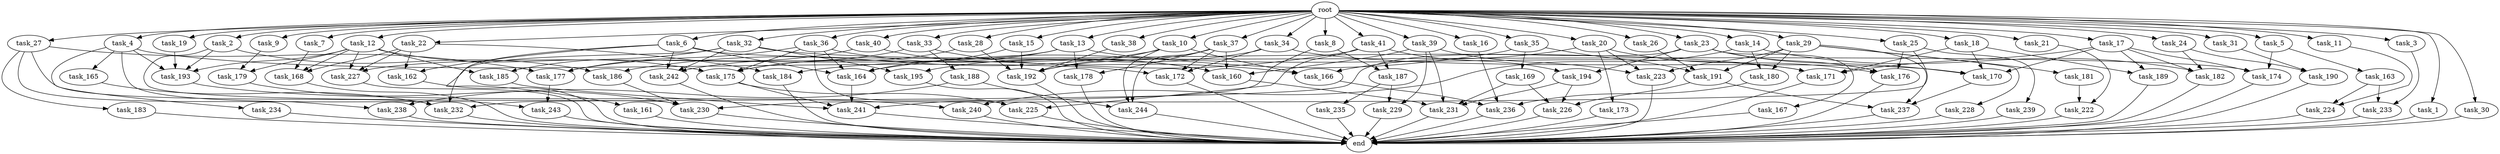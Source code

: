 digraph G {
  task_189 [size="111669149.696000"];
  task_171 [size="1829656068.096000"];
  task_32 [size="1.024000"];
  task_191 [size="1382979469.312000"];
  task_27 [size="1.024000"];
  task_4 [size="1.024000"];
  task_2 [size="1.024000"];
  task_13 [size="1.024000"];
  task_224 [size="858993459.200000"];
  task_186 [size="627065225.216000"];
  task_41 [size="1.024000"];
  task_177 [size="1151051235.328000"];
  task_228 [size="309237645.312000"];
  task_223 [size="1142461300.736000"];
  task_6 [size="1.024000"];
  task_9 [size="1.024000"];
  task_20 [size="1.024000"];
  task_227 [size="1589137899.520000"];
  task_241 [size="1022202216.448000"];
  task_188 [size="549755813.888000"];
  task_164 [size="1065151889.408000"];
  task_231 [size="1279900254.208000"];
  task_183 [size="420906795.008000"];
  task_31 [size="1.024000"];
  task_234 [size="137438953.472000"];
  task_230 [size="1314259992.576000"];
  task_16 [size="1.024000"];
  task_185 [size="1554778161.152000"];
  task_239 [size="137438953.472000"];
  task_175 [size="2327872274.432000"];
  task_243 [size="687194767.360000"];
  task_40 [size="1.024000"];
  task_170 [size="1357209665.536000"];
  task_15 [size="1.024000"];
  task_10 [size="1.024000"];
  task_173 [size="695784701.952000"];
  task_29 [size="1.024000"];
  task_222 [size="446676598.784000"];
  task_240 [size="627065225.216000"];
  task_162 [size="111669149.696000"];
  task_235 [size="420906795.008000"];
  task_190 [size="523986010.112000"];
  task_237 [size="420906795.008000"];
  task_26 [size="1.024000"];
  task_25 [size="1.024000"];
  end [size="0.000000"];
  task_169 [size="214748364.800000"];
  task_7 [size="1.024000"];
  task_14 [size="1.024000"];
  task_180 [size="386547056.640000"];
  task_18 [size="1.024000"];
  task_12 [size="1.024000"];
  task_36 [size="1.024000"];
  task_33 [size="1.024000"];
  task_182 [size="463856467.968000"];
  task_242 [size="1486058684.416000"];
  task_24 [size="1.024000"];
  task_229 [size="558345748.480000"];
  task_236 [size="489626271.744000"];
  task_167 [size="695784701.952000"];
  task_184 [size="455266533.376000"];
  task_174 [size="575525617.664000"];
  task_21 [size="1.024000"];
  task_37 [size="1.024000"];
  task_244 [size="1958505086.976000"];
  task_187 [size="841813590.016000"];
  task_23 [size="1.024000"];
  task_176 [size="1529008357.376000"];
  root [size="0.000000"];
  task_5 [size="1.024000"];
  task_195 [size="1408749273.088000"];
  task_193 [size="1769526525.952000"];
  task_11 [size="1.024000"];
  task_194 [size="1116691496.960000"];
  task_179 [size="1116691496.960000"];
  task_161 [size="77309411.328000"];
  task_3 [size="1.024000"];
  task_166 [size="1795296329.728000"];
  task_19 [size="1.024000"];
  task_225 [size="1331439861.760000"];
  task_39 [size="1.024000"];
  task_232 [size="2113123909.632000"];
  task_22 [size="1.024000"];
  task_28 [size="1.024000"];
  task_165 [size="137438953.472000"];
  task_34 [size="1.024000"];
  task_233 [size="446676598.784000"];
  task_226 [size="481036337.152000"];
  task_17 [size="1.024000"];
  task_168 [size="944892805.120000"];
  task_192 [size="1700807049.216000"];
  task_178 [size="1717986918.400000"];
  task_1 [size="1.024000"];
  task_160 [size="1726576852.992000"];
  task_181 [size="309237645.312000"];
  task_172 [size="1546188226.560000"];
  task_35 [size="1.024000"];
  task_163 [size="420906795.008000"];
  task_30 [size="1.024000"];
  task_38 [size="1.024000"];
  task_238 [size="970662608.896000"];
  task_8 [size="1.024000"];

  task_189 -> end [size="1.000000"];
  task_171 -> end [size="1.000000"];
  task_32 -> task_232 [size="838860800.000000"];
  task_32 -> task_195 [size="838860800.000000"];
  task_32 -> task_242 [size="838860800.000000"];
  task_32 -> task_185 [size="838860800.000000"];
  task_32 -> task_171 [size="838860800.000000"];
  task_191 -> task_237 [size="33554432.000000"];
  task_191 -> task_226 [size="33554432.000000"];
  task_27 -> task_232 [size="411041792.000000"];
  task_27 -> task_183 [size="411041792.000000"];
  task_27 -> task_238 [size="411041792.000000"];
  task_27 -> task_177 [size="411041792.000000"];
  task_4 -> task_243 [size="134217728.000000"];
  task_4 -> task_193 [size="134217728.000000"];
  task_4 -> task_234 [size="134217728.000000"];
  task_4 -> task_172 [size="134217728.000000"];
  task_4 -> task_165 [size="134217728.000000"];
  task_2 -> task_230 [size="75497472.000000"];
  task_2 -> task_186 [size="75497472.000000"];
  task_2 -> task_193 [size="75497472.000000"];
  task_13 -> task_175 [size="838860800.000000"];
  task_13 -> task_227 [size="838860800.000000"];
  task_13 -> task_171 [size="838860800.000000"];
  task_13 -> task_178 [size="838860800.000000"];
  task_224 -> end [size="1.000000"];
  task_186 -> task_230 [size="536870912.000000"];
  task_41 -> task_187 [size="411041792.000000"];
  task_41 -> task_194 [size="411041792.000000"];
  task_41 -> task_184 [size="411041792.000000"];
  task_41 -> task_225 [size="411041792.000000"];
  task_177 -> task_243 [size="536870912.000000"];
  task_228 -> end [size="1.000000"];
  task_223 -> end [size="1.000000"];
  task_6 -> task_161 [size="75497472.000000"];
  task_6 -> task_242 [size="75497472.000000"];
  task_6 -> task_162 [size="75497472.000000"];
  task_6 -> task_174 [size="75497472.000000"];
  task_6 -> task_164 [size="75497472.000000"];
  task_9 -> task_179 [size="411041792.000000"];
  task_20 -> task_223 [size="679477248.000000"];
  task_20 -> task_176 [size="679477248.000000"];
  task_20 -> task_166 [size="679477248.000000"];
  task_20 -> task_173 [size="679477248.000000"];
  task_227 -> end [size="1.000000"];
  task_241 -> end [size="1.000000"];
  task_188 -> task_238 [size="536870912.000000"];
  task_188 -> task_244 [size="536870912.000000"];
  task_164 -> task_241 [size="301989888.000000"];
  task_231 -> end [size="1.000000"];
  task_183 -> end [size="1.000000"];
  task_31 -> task_190 [size="209715200.000000"];
  task_234 -> end [size="1.000000"];
  task_230 -> end [size="1.000000"];
  task_16 -> task_236 [size="134217728.000000"];
  task_185 -> task_241 [size="75497472.000000"];
  task_239 -> end [size="1.000000"];
  task_175 -> task_241 [size="209715200.000000"];
  task_175 -> task_225 [size="209715200.000000"];
  task_243 -> end [size="1.000000"];
  task_40 -> task_160 [size="33554432.000000"];
  task_40 -> task_177 [size="33554432.000000"];
  task_170 -> task_237 [size="75497472.000000"];
  task_15 -> task_192 [size="75497472.000000"];
  task_15 -> task_164 [size="75497472.000000"];
  task_10 -> task_192 [size="536870912.000000"];
  task_10 -> task_186 [size="536870912.000000"];
  task_10 -> task_244 [size="536870912.000000"];
  task_10 -> task_166 [size="536870912.000000"];
  task_173 -> end [size="1.000000"];
  task_29 -> task_223 [size="301989888.000000"];
  task_29 -> task_191 [size="301989888.000000"];
  task_29 -> task_237 [size="301989888.000000"];
  task_29 -> task_180 [size="301989888.000000"];
  task_29 -> task_181 [size="301989888.000000"];
  task_29 -> task_228 [size="301989888.000000"];
  task_222 -> end [size="1.000000"];
  task_240 -> end [size="1.000000"];
  task_162 -> end [size="1.000000"];
  task_235 -> end [size="1.000000"];
  task_190 -> end [size="1.000000"];
  task_237 -> end [size="1.000000"];
  task_26 -> task_191 [size="838860800.000000"];
  task_25 -> task_230 [size="134217728.000000"];
  task_25 -> task_176 [size="134217728.000000"];
  task_25 -> task_239 [size="134217728.000000"];
  task_169 -> task_231 [size="301989888.000000"];
  task_169 -> task_226 [size="301989888.000000"];
  task_7 -> task_168 [size="209715200.000000"];
  task_14 -> task_240 [size="75497472.000000"];
  task_14 -> task_180 [size="75497472.000000"];
  task_14 -> task_182 [size="75497472.000000"];
  task_180 -> task_236 [size="209715200.000000"];
  task_18 -> task_189 [size="33554432.000000"];
  task_18 -> task_170 [size="33554432.000000"];
  task_18 -> task_171 [size="33554432.000000"];
  task_12 -> task_175 [size="679477248.000000"];
  task_12 -> task_185 [size="679477248.000000"];
  task_12 -> task_179 [size="679477248.000000"];
  task_12 -> task_227 [size="679477248.000000"];
  task_12 -> task_193 [size="679477248.000000"];
  task_12 -> task_168 [size="679477248.000000"];
  task_36 -> task_175 [size="679477248.000000"];
  task_36 -> task_177 [size="679477248.000000"];
  task_36 -> task_160 [size="679477248.000000"];
  task_36 -> task_225 [size="679477248.000000"];
  task_36 -> task_164 [size="679477248.000000"];
  task_33 -> task_242 [size="536870912.000000"];
  task_33 -> task_166 [size="536870912.000000"];
  task_33 -> task_188 [size="536870912.000000"];
  task_182 -> end [size="1.000000"];
  task_242 -> end [size="1.000000"];
  task_24 -> task_182 [size="301989888.000000"];
  task_24 -> task_190 [size="301989888.000000"];
  task_229 -> end [size="1.000000"];
  task_236 -> end [size="1.000000"];
  task_167 -> end [size="1.000000"];
  task_184 -> end [size="1.000000"];
  task_174 -> end [size="1.000000"];
  task_21 -> task_222 [size="134217728.000000"];
  task_37 -> task_192 [size="838860800.000000"];
  task_37 -> task_178 [size="838860800.000000"];
  task_37 -> task_160 [size="838860800.000000"];
  task_37 -> task_244 [size="838860800.000000"];
  task_37 -> task_172 [size="838860800.000000"];
  task_244 -> end [size="1.000000"];
  task_187 -> task_235 [size="411041792.000000"];
  task_187 -> task_229 [size="411041792.000000"];
  task_23 -> task_194 [size="679477248.000000"];
  task_23 -> task_167 [size="679477248.000000"];
  task_23 -> task_176 [size="679477248.000000"];
  task_23 -> task_232 [size="679477248.000000"];
  task_23 -> task_170 [size="679477248.000000"];
  task_176 -> end [size="1.000000"];
  root -> task_12 [size="1.000000"];
  root -> task_36 [size="1.000000"];
  root -> task_16 [size="1.000000"];
  root -> task_9 [size="1.000000"];
  root -> task_39 [size="1.000000"];
  root -> task_11 [size="1.000000"];
  root -> task_22 [size="1.000000"];
  root -> task_7 [size="1.000000"];
  root -> task_33 [size="1.000000"];
  root -> task_28 [size="1.000000"];
  root -> task_4 [size="1.000000"];
  root -> task_34 [size="1.000000"];
  root -> task_2 [size="1.000000"];
  root -> task_15 [size="1.000000"];
  root -> task_10 [size="1.000000"];
  root -> task_29 [size="1.000000"];
  root -> task_21 [size="1.000000"];
  root -> task_17 [size="1.000000"];
  root -> task_18 [size="1.000000"];
  root -> task_41 [size="1.000000"];
  root -> task_20 [size="1.000000"];
  root -> task_23 [size="1.000000"];
  root -> task_6 [size="1.000000"];
  root -> task_32 [size="1.000000"];
  root -> task_5 [size="1.000000"];
  root -> task_37 [size="1.000000"];
  root -> task_26 [size="1.000000"];
  root -> task_25 [size="1.000000"];
  root -> task_31 [size="1.000000"];
  root -> task_35 [size="1.000000"];
  root -> task_13 [size="1.000000"];
  root -> task_30 [size="1.000000"];
  root -> task_19 [size="1.000000"];
  root -> task_1 [size="1.000000"];
  root -> task_40 [size="1.000000"];
  root -> task_38 [size="1.000000"];
  root -> task_24 [size="1.000000"];
  root -> task_3 [size="1.000000"];
  root -> task_8 [size="1.000000"];
  root -> task_27 [size="1.000000"];
  root -> task_14 [size="1.000000"];
  task_5 -> task_163 [size="411041792.000000"];
  task_5 -> task_174 [size="411041792.000000"];
  task_195 -> end [size="1.000000"];
  task_193 -> task_240 [size="536870912.000000"];
  task_11 -> task_224 [size="536870912.000000"];
  task_194 -> task_231 [size="134217728.000000"];
  task_194 -> task_226 [size="134217728.000000"];
  task_179 -> task_230 [size="536870912.000000"];
  task_161 -> end [size="1.000000"];
  task_3 -> task_233 [size="134217728.000000"];
  task_166 -> task_236 [size="134217728.000000"];
  task_19 -> task_193 [size="838860800.000000"];
  task_225 -> end [size="1.000000"];
  task_39 -> task_223 [size="134217728.000000"];
  task_39 -> task_160 [size="134217728.000000"];
  task_39 -> task_229 [size="134217728.000000"];
  task_39 -> task_231 [size="134217728.000000"];
  task_232 -> end [size="1.000000"];
  task_22 -> task_227 [size="33554432.000000"];
  task_22 -> task_168 [size="33554432.000000"];
  task_22 -> task_184 [size="33554432.000000"];
  task_22 -> task_162 [size="33554432.000000"];
  task_28 -> task_175 [size="75497472.000000"];
  task_28 -> task_192 [size="75497472.000000"];
  task_165 -> task_232 [size="134217728.000000"];
  task_34 -> task_195 [size="536870912.000000"];
  task_34 -> task_170 [size="536870912.000000"];
  task_34 -> task_172 [size="536870912.000000"];
  task_233 -> end [size="1.000000"];
  task_226 -> end [size="1.000000"];
  task_17 -> task_189 [size="75497472.000000"];
  task_17 -> task_171 [size="75497472.000000"];
  task_17 -> task_182 [size="75497472.000000"];
  task_17 -> task_170 [size="75497472.000000"];
  task_17 -> task_174 [size="75497472.000000"];
  task_168 -> end [size="1.000000"];
  task_192 -> end [size="1.000000"];
  task_178 -> end [size="1.000000"];
  task_1 -> end [size="1.000000"];
  task_160 -> task_231 [size="679477248.000000"];
  task_181 -> task_222 [size="301989888.000000"];
  task_172 -> end [size="1.000000"];
  task_35 -> task_169 [size="209715200.000000"];
  task_35 -> task_164 [size="209715200.000000"];
  task_35 -> task_191 [size="209715200.000000"];
  task_163 -> task_224 [size="301989888.000000"];
  task_163 -> task_233 [size="301989888.000000"];
  task_30 -> end [size="1.000000"];
  task_38 -> task_192 [size="134217728.000000"];
  task_238 -> end [size="1.000000"];
  task_8 -> task_187 [size="411041792.000000"];
  task_8 -> task_241 [size="411041792.000000"];
}
